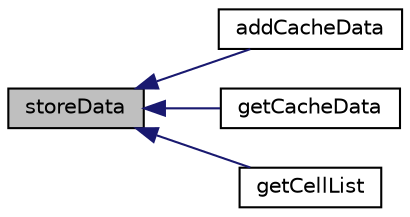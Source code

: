 digraph "storeData"
{
  edge [fontname="Helvetica",fontsize="10",labelfontname="Helvetica",labelfontsize="10"];
  node [fontname="Helvetica",fontsize="10",shape=record];
  rankdir="LR";
  Node22 [label="storeData",height=0.2,width=0.4,color="black", fillcolor="grey75", style="filled", fontcolor="black"];
  Node22 -> Node23 [dir="back",color="midnightblue",fontsize="10",style="solid",fontname="Helvetica"];
  Node23 [label="addCacheData",height=0.2,width=0.4,color="black", fillcolor="white", style="filled",URL="$class_p_h_p_excel___cached_object_storage___disc_i_s_a_m.html#ad67d427e919ac13624188bcbebc4a1df"];
  Node22 -> Node24 [dir="back",color="midnightblue",fontsize="10",style="solid",fontname="Helvetica"];
  Node24 [label="getCacheData",height=0.2,width=0.4,color="black", fillcolor="white", style="filled",URL="$class_p_h_p_excel___cached_object_storage___disc_i_s_a_m.html#a7c7ab4b1ed71d38b5d4581f738af52ef"];
  Node22 -> Node25 [dir="back",color="midnightblue",fontsize="10",style="solid",fontname="Helvetica"];
  Node25 [label="getCellList",height=0.2,width=0.4,color="black", fillcolor="white", style="filled",URL="$class_p_h_p_excel___cached_object_storage___disc_i_s_a_m.html#adebf78f21c01b7615cfdcaf2821120f5"];
}
